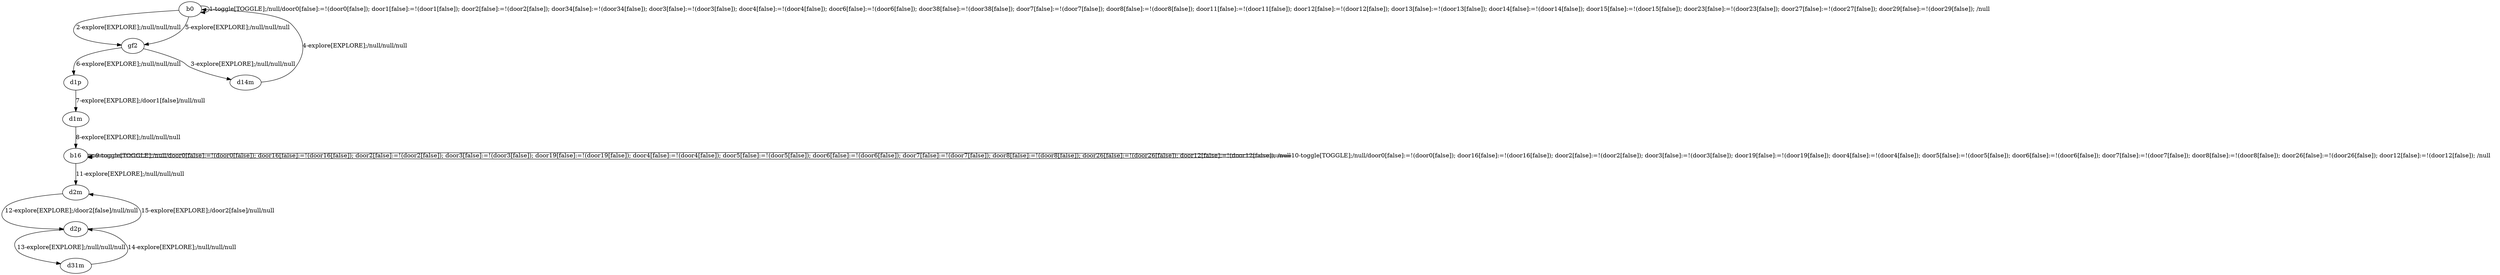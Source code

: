 # Total number of goals covered by this test: 1
# d2p --> d2m

digraph g {
"b0" -> "b0" [label = "1-toggle[TOGGLE];/null/door0[false]:=!(door0[false]); door1[false]:=!(door1[false]); door2[false]:=!(door2[false]); door34[false]:=!(door34[false]); door3[false]:=!(door3[false]); door4[false]:=!(door4[false]); door6[false]:=!(door6[false]); door38[false]:=!(door38[false]); door7[false]:=!(door7[false]); door8[false]:=!(door8[false]); door11[false]:=!(door11[false]); door12[false]:=!(door12[false]); door13[false]:=!(door13[false]); door14[false]:=!(door14[false]); door15[false]:=!(door15[false]); door23[false]:=!(door23[false]); door27[false]:=!(door27[false]); door29[false]:=!(door29[false]); /null"];
"b0" -> "gf2" [label = "2-explore[EXPLORE];/null/null/null"];
"gf2" -> "d14m" [label = "3-explore[EXPLORE];/null/null/null"];
"d14m" -> "b0" [label = "4-explore[EXPLORE];/null/null/null"];
"b0" -> "gf2" [label = "5-explore[EXPLORE];/null/null/null"];
"gf2" -> "d1p" [label = "6-explore[EXPLORE];/null/null/null"];
"d1p" -> "d1m" [label = "7-explore[EXPLORE];/door1[false]/null/null"];
"d1m" -> "b16" [label = "8-explore[EXPLORE];/null/null/null"];
"b16" -> "b16" [label = "9-toggle[TOGGLE];/null/door0[false]:=!(door0[false]); door16[false]:=!(door16[false]); door2[false]:=!(door2[false]); door3[false]:=!(door3[false]); door19[false]:=!(door19[false]); door4[false]:=!(door4[false]); door5[false]:=!(door5[false]); door6[false]:=!(door6[false]); door7[false]:=!(door7[false]); door8[false]:=!(door8[false]); door26[false]:=!(door26[false]); door12[false]:=!(door12[false]); /null"];
"b16" -> "b16" [label = "10-toggle[TOGGLE];/null/door0[false]:=!(door0[false]); door16[false]:=!(door16[false]); door2[false]:=!(door2[false]); door3[false]:=!(door3[false]); door19[false]:=!(door19[false]); door4[false]:=!(door4[false]); door5[false]:=!(door5[false]); door6[false]:=!(door6[false]); door7[false]:=!(door7[false]); door8[false]:=!(door8[false]); door26[false]:=!(door26[false]); door12[false]:=!(door12[false]); /null"];
"b16" -> "d2m" [label = "11-explore[EXPLORE];/null/null/null"];
"d2m" -> "d2p" [label = "12-explore[EXPLORE];/door2[false]/null/null"];
"d2p" -> "d31m" [label = "13-explore[EXPLORE];/null/null/null"];
"d31m" -> "d2p" [label = "14-explore[EXPLORE];/null/null/null"];
"d2p" -> "d2m" [label = "15-explore[EXPLORE];/door2[false]/null/null"];
}